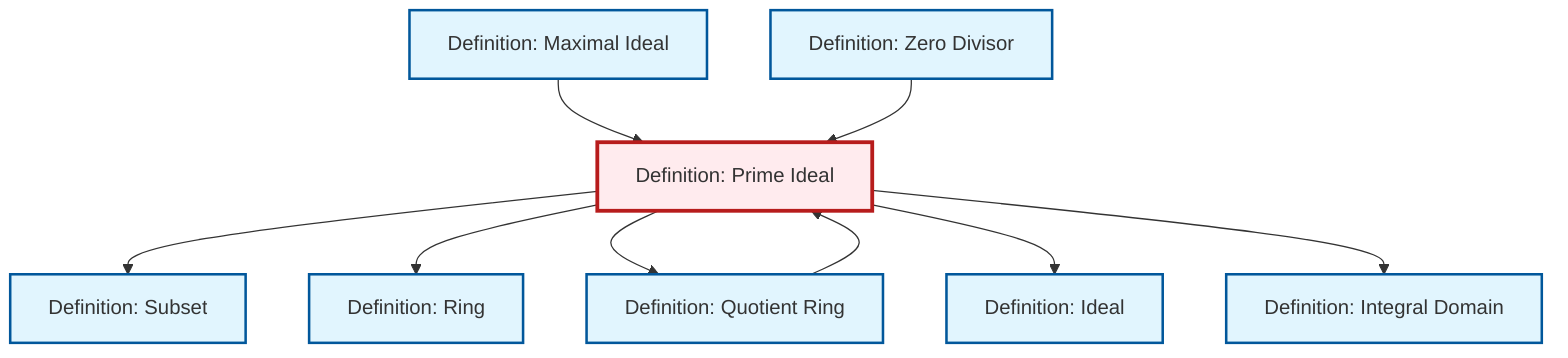 graph TD
    classDef definition fill:#e1f5fe,stroke:#01579b,stroke-width:2px
    classDef theorem fill:#f3e5f5,stroke:#4a148c,stroke-width:2px
    classDef axiom fill:#fff3e0,stroke:#e65100,stroke-width:2px
    classDef example fill:#e8f5e9,stroke:#1b5e20,stroke-width:2px
    classDef current fill:#ffebee,stroke:#b71c1c,stroke-width:3px
    def-ring["Definition: Ring"]:::definition
    def-maximal-ideal["Definition: Maximal Ideal"]:::definition
    def-subset["Definition: Subset"]:::definition
    def-prime-ideal["Definition: Prime Ideal"]:::definition
    def-quotient-ring["Definition: Quotient Ring"]:::definition
    def-integral-domain["Definition: Integral Domain"]:::definition
    def-ideal["Definition: Ideal"]:::definition
    def-zero-divisor["Definition: Zero Divisor"]:::definition
    def-quotient-ring --> def-prime-ideal
    def-maximal-ideal --> def-prime-ideal
    def-zero-divisor --> def-prime-ideal
    def-prime-ideal --> def-subset
    def-prime-ideal --> def-ring
    def-prime-ideal --> def-quotient-ring
    def-prime-ideal --> def-ideal
    def-prime-ideal --> def-integral-domain
    class def-prime-ideal current